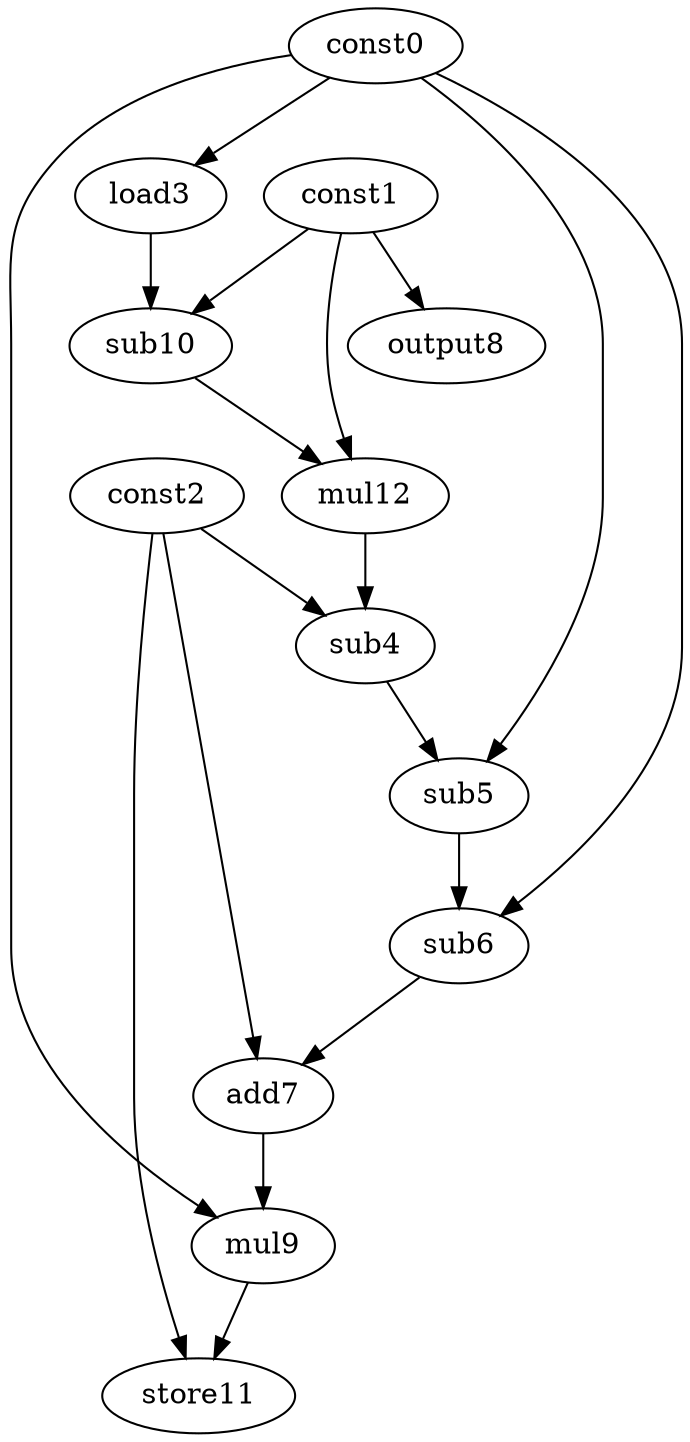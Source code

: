 digraph G { 
const0[opcode=const]; 
const1[opcode=const]; 
const2[opcode=const]; 
load3[opcode=load]; 
sub4[opcode=sub]; 
sub5[opcode=sub]; 
sub6[opcode=sub]; 
add7[opcode=add]; 
output8[opcode=output]; 
mul9[opcode=mul]; 
sub10[opcode=sub]; 
store11[opcode=store]; 
mul12[opcode=mul]; 
const0->load3[operand=0];
const1->output8[operand=0];
const1->sub10[operand=0];
load3->sub10[operand=1];
const1->mul12[operand=0];
sub10->mul12[operand=1];
const2->sub4[operand=0];
mul12->sub4[operand=1];
const0->sub5[operand=0];
sub4->sub5[operand=1];
const0->sub6[operand=0];
sub5->sub6[operand=1];
const2->add7[operand=0];
sub6->add7[operand=1];
const0->mul9[operand=0];
add7->mul9[operand=1];
mul9->store11[operand=0];
const2->store11[operand=1];
}

